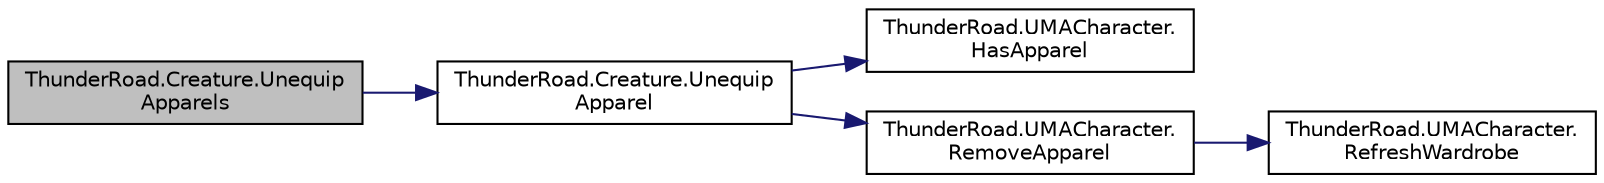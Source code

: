 digraph "ThunderRoad.Creature.UnequipApparels"
{
 // LATEX_PDF_SIZE
  edge [fontname="Helvetica",fontsize="10",labelfontname="Helvetica",labelfontsize="10"];
  node [fontname="Helvetica",fontsize="10",shape=record];
  rankdir="LR";
  Node1 [label="ThunderRoad.Creature.Unequip\lApparels",height=0.2,width=0.4,color="black", fillcolor="grey75", style="filled", fontcolor="black",tooltip="Unequips the apparels."];
  Node1 -> Node2 [color="midnightblue",fontsize="10",style="solid",fontname="Helvetica"];
  Node2 [label="ThunderRoad.Creature.Unequip\lApparel",height=0.2,width=0.4,color="black", fillcolor="white", style="filled",URL="$class_thunder_road_1_1_creature.html#a917f21e3a2bdbf61a1daef1fed6199d2",tooltip="Unequips the apparel."];
  Node2 -> Node3 [color="midnightblue",fontsize="10",style="solid",fontname="Helvetica"];
  Node3 [label="ThunderRoad.UMACharacter.\lHasApparel",height=0.2,width=0.4,color="black", fillcolor="white", style="filled",URL="$class_thunder_road_1_1_u_m_a_character.html#ac7bc6fe76fe3cbe32c5220d3d5ca7af7",tooltip="Determines whether the specified slot name has apparel."];
  Node2 -> Node4 [color="midnightblue",fontsize="10",style="solid",fontname="Helvetica"];
  Node4 [label="ThunderRoad.UMACharacter.\lRemoveApparel",height=0.2,width=0.4,color="black", fillcolor="white", style="filled",URL="$class_thunder_road_1_1_u_m_a_character.html#ab0e1d608691082ac0a873c8bfecae829",tooltip="Removes the apparel."];
  Node4 -> Node5 [color="midnightblue",fontsize="10",style="solid",fontname="Helvetica"];
  Node5 [label="ThunderRoad.UMACharacter.\lRefreshWardrobe",height=0.2,width=0.4,color="black", fillcolor="white", style="filled",URL="$class_thunder_road_1_1_u_m_a_character.html#ab462342f308553a83729f655a0c90f75",tooltip="Refreshes the wardrobe."];
}
